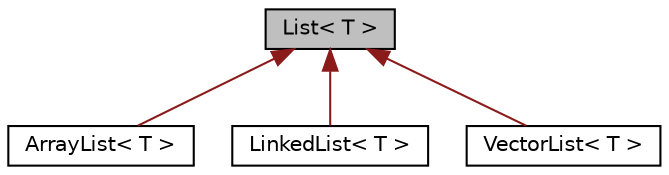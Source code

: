 digraph "List&lt; T &gt;"
{
  edge [fontname="Helvetica",fontsize="10",labelfontname="Helvetica",labelfontsize="10"];
  node [fontname="Helvetica",fontsize="10",shape=record];
  Node0 [label="List\< T \>",height=0.2,width=0.4,color="black", fillcolor="grey75", style="filled", fontcolor="black"];
  Node0 -> Node1 [dir="back",color="firebrick4",fontsize="10",style="solid",fontname="Helvetica"];
  Node1 [label="ArrayList\< T \>",height=0.2,width=0.4,color="black", fillcolor="white", style="filled",URL="$classArrayList.html",tooltip="Class of dynamic array(list) based on array. "];
  Node0 -> Node2 [dir="back",color="firebrick4",fontsize="10",style="solid",fontname="Helvetica"];
  Node2 [label="LinkedList\< T \>",height=0.2,width=0.4,color="black", fillcolor="white", style="filled",URL="$classLinkedList.html",tooltip="Class of dynamic array(list) based on linked nodes. "];
  Node0 -> Node3 [dir="back",color="firebrick4",fontsize="10",style="solid",fontname="Helvetica"];
  Node3 [label="VectorList\< T \>",height=0.2,width=0.4,color="black", fillcolor="white", style="filled",URL="$classVectorList.html",tooltip="Class of dynamic array(list) based on std::vector. "];
}
